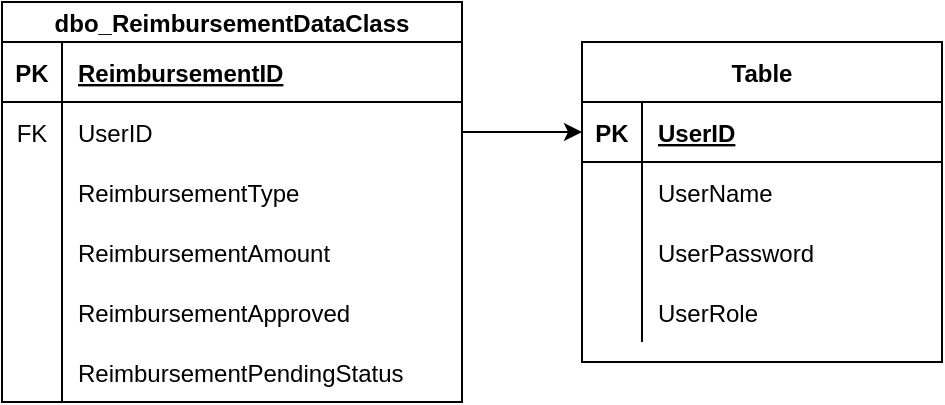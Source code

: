 <mxfile>
    <diagram id="iQbYErhL_wCU91PUlKtS" name="Page-1">
        <mxGraphModel dx="735" dy="617" grid="1" gridSize="10" guides="1" tooltips="1" connect="1" arrows="1" fold="1" page="1" pageScale="1" pageWidth="850" pageHeight="1100" math="0" shadow="0">
            <root>
                <mxCell id="0"/>
                <mxCell id="1" parent="0"/>
                <mxCell id="G9FqmmrjZhzAi7PxQEaW-1" value="dbo_ReimbursementDataClass" style="shape=table;startSize=20;container=1;collapsible=1;childLayout=tableLayout;fixedRows=1;rowLines=0;fontStyle=1;align=center;resizeLast=1;strokeWidth=1;" parent="1" vertex="1">
                    <mxGeometry x="170" y="80" width="230" height="200" as="geometry"/>
                </mxCell>
                <mxCell id="G9FqmmrjZhzAi7PxQEaW-2" value="" style="shape=partialRectangle;collapsible=0;dropTarget=0;pointerEvents=0;fillColor=none;top=0;left=0;bottom=1;right=0;points=[[0,0.5],[1,0.5]];portConstraint=eastwest;" parent="G9FqmmrjZhzAi7PxQEaW-1" vertex="1">
                    <mxGeometry y="20" width="230" height="30" as="geometry"/>
                </mxCell>
                <mxCell id="G9FqmmrjZhzAi7PxQEaW-3" value="PK" style="shape=partialRectangle;connectable=0;fillColor=none;top=0;left=0;bottom=0;right=0;fontStyle=1;overflow=hidden;" parent="G9FqmmrjZhzAi7PxQEaW-2" vertex="1">
                    <mxGeometry width="30" height="30" as="geometry">
                        <mxRectangle width="30" height="30" as="alternateBounds"/>
                    </mxGeometry>
                </mxCell>
                <mxCell id="G9FqmmrjZhzAi7PxQEaW-4" value="ReimbursementID" style="shape=partialRectangle;connectable=0;fillColor=none;top=0;left=0;bottom=0;right=0;align=left;spacingLeft=6;fontStyle=5;overflow=hidden;" parent="G9FqmmrjZhzAi7PxQEaW-2" vertex="1">
                    <mxGeometry x="30" width="200" height="30" as="geometry">
                        <mxRectangle width="200" height="30" as="alternateBounds"/>
                    </mxGeometry>
                </mxCell>
                <mxCell id="G9FqmmrjZhzAi7PxQEaW-5" value="" style="shape=partialRectangle;collapsible=0;dropTarget=0;pointerEvents=0;fillColor=none;top=0;left=0;bottom=0;right=0;points=[[0,0.5],[1,0.5]];portConstraint=eastwest;" parent="G9FqmmrjZhzAi7PxQEaW-1" vertex="1">
                    <mxGeometry y="50" width="230" height="30" as="geometry"/>
                </mxCell>
                <mxCell id="G9FqmmrjZhzAi7PxQEaW-6" value="" style="shape=partialRectangle;connectable=0;fillColor=none;top=0;left=0;bottom=0;right=0;editable=1;overflow=hidden;" parent="G9FqmmrjZhzAi7PxQEaW-5" vertex="1">
                    <mxGeometry width="30" height="30" as="geometry">
                        <mxRectangle width="30" height="30" as="alternateBounds"/>
                    </mxGeometry>
                </mxCell>
                <mxCell id="G9FqmmrjZhzAi7PxQEaW-7" value="UserID" style="shape=partialRectangle;connectable=0;fillColor=none;top=0;left=0;bottom=0;right=0;align=left;spacingLeft=6;overflow=hidden;" parent="G9FqmmrjZhzAi7PxQEaW-5" vertex="1">
                    <mxGeometry x="30" width="200" height="30" as="geometry">
                        <mxRectangle width="200" height="30" as="alternateBounds"/>
                    </mxGeometry>
                </mxCell>
                <mxCell id="G9FqmmrjZhzAi7PxQEaW-8" value="" style="shape=partialRectangle;collapsible=0;dropTarget=0;pointerEvents=0;fillColor=none;top=0;left=0;bottom=0;right=0;points=[[0,0.5],[1,0.5]];portConstraint=eastwest;" parent="G9FqmmrjZhzAi7PxQEaW-1" vertex="1">
                    <mxGeometry y="80" width="230" height="30" as="geometry"/>
                </mxCell>
                <mxCell id="G9FqmmrjZhzAi7PxQEaW-9" value="" style="shape=partialRectangle;connectable=0;fillColor=none;top=0;left=0;bottom=0;right=0;editable=1;overflow=hidden;" parent="G9FqmmrjZhzAi7PxQEaW-8" vertex="1">
                    <mxGeometry width="30" height="30" as="geometry">
                        <mxRectangle width="30" height="30" as="alternateBounds"/>
                    </mxGeometry>
                </mxCell>
                <mxCell id="G9FqmmrjZhzAi7PxQEaW-10" value="ReimbursementType" style="shape=partialRectangle;connectable=0;fillColor=none;top=0;left=0;bottom=0;right=0;align=left;spacingLeft=6;overflow=hidden;" parent="G9FqmmrjZhzAi7PxQEaW-8" vertex="1">
                    <mxGeometry x="30" width="200" height="30" as="geometry">
                        <mxRectangle width="200" height="30" as="alternateBounds"/>
                    </mxGeometry>
                </mxCell>
                <mxCell id="G9FqmmrjZhzAi7PxQEaW-11" value="" style="shape=partialRectangle;collapsible=0;dropTarget=0;pointerEvents=0;fillColor=none;top=0;left=0;bottom=0;right=0;points=[[0,0.5],[1,0.5]];portConstraint=eastwest;" parent="G9FqmmrjZhzAi7PxQEaW-1" vertex="1">
                    <mxGeometry y="110" width="230" height="30" as="geometry"/>
                </mxCell>
                <mxCell id="G9FqmmrjZhzAi7PxQEaW-12" value="" style="shape=partialRectangle;connectable=0;fillColor=none;top=0;left=0;bottom=0;right=0;editable=1;overflow=hidden;" parent="G9FqmmrjZhzAi7PxQEaW-11" vertex="1">
                    <mxGeometry width="30" height="30" as="geometry">
                        <mxRectangle width="30" height="30" as="alternateBounds"/>
                    </mxGeometry>
                </mxCell>
                <mxCell id="G9FqmmrjZhzAi7PxQEaW-13" value="ReimbursementAmount" style="shape=partialRectangle;connectable=0;fillColor=none;top=0;left=0;bottom=0;right=0;align=left;spacingLeft=6;overflow=hidden;" parent="G9FqmmrjZhzAi7PxQEaW-11" vertex="1">
                    <mxGeometry x="30" width="200" height="30" as="geometry">
                        <mxRectangle width="200" height="30" as="alternateBounds"/>
                    </mxGeometry>
                </mxCell>
                <mxCell id="G9FqmmrjZhzAi7PxQEaW-54" value="" style="shape=tableRow;horizontal=0;startSize=0;swimlaneHead=0;swimlaneBody=0;fillColor=none;collapsible=0;dropTarget=0;points=[[0,0.5],[1,0.5]];portConstraint=eastwest;top=0;left=0;right=0;bottom=0;" parent="G9FqmmrjZhzAi7PxQEaW-1" vertex="1">
                    <mxGeometry y="140" width="230" height="30" as="geometry"/>
                </mxCell>
                <mxCell id="G9FqmmrjZhzAi7PxQEaW-55" value="" style="shape=partialRectangle;connectable=0;fillColor=none;top=0;left=0;bottom=0;right=0;editable=1;overflow=hidden;" parent="G9FqmmrjZhzAi7PxQEaW-54" vertex="1">
                    <mxGeometry width="30" height="30" as="geometry">
                        <mxRectangle width="30" height="30" as="alternateBounds"/>
                    </mxGeometry>
                </mxCell>
                <mxCell id="G9FqmmrjZhzAi7PxQEaW-56" value="ReimbursementApproved" style="shape=partialRectangle;connectable=0;fillColor=none;top=0;left=0;bottom=0;right=0;align=left;spacingLeft=6;overflow=hidden;strokeWidth=1;" parent="G9FqmmrjZhzAi7PxQEaW-54" vertex="1">
                    <mxGeometry x="30" width="200" height="30" as="geometry">
                        <mxRectangle width="200" height="30" as="alternateBounds"/>
                    </mxGeometry>
                </mxCell>
                <mxCell id="G9FqmmrjZhzAi7PxQEaW-58" value="" style="shape=tableRow;horizontal=0;startSize=0;swimlaneHead=0;swimlaneBody=0;fillColor=none;collapsible=0;dropTarget=0;points=[[0,0.5],[1,0.5]];portConstraint=eastwest;top=0;left=0;right=0;bottom=0;" parent="G9FqmmrjZhzAi7PxQEaW-1" vertex="1">
                    <mxGeometry y="170" width="230" height="30" as="geometry"/>
                </mxCell>
                <mxCell id="G9FqmmrjZhzAi7PxQEaW-59" value="" style="shape=partialRectangle;connectable=0;fillColor=none;top=0;left=0;bottom=0;right=0;editable=1;overflow=hidden;" parent="G9FqmmrjZhzAi7PxQEaW-58" vertex="1">
                    <mxGeometry width="30" height="30" as="geometry">
                        <mxRectangle width="30" height="30" as="alternateBounds"/>
                    </mxGeometry>
                </mxCell>
                <mxCell id="G9FqmmrjZhzAi7PxQEaW-60" value="ReimbursementPendingStatus" style="shape=partialRectangle;connectable=0;fillColor=none;top=0;left=0;bottom=0;right=0;align=left;spacingLeft=6;overflow=hidden;" parent="G9FqmmrjZhzAi7PxQEaW-58" vertex="1">
                    <mxGeometry x="30" width="200" height="30" as="geometry">
                        <mxRectangle width="200" height="30" as="alternateBounds"/>
                    </mxGeometry>
                </mxCell>
                <mxCell id="G9FqmmrjZhzAi7PxQEaW-14" value="Table" style="shape=table;startSize=30;container=1;collapsible=1;childLayout=tableLayout;fixedRows=1;rowLines=0;fontStyle=1;align=center;resizeLast=1;" parent="1" vertex="1">
                    <mxGeometry x="460" y="100" width="180" height="160" as="geometry"/>
                </mxCell>
                <mxCell id="G9FqmmrjZhzAi7PxQEaW-15" value="" style="shape=partialRectangle;collapsible=0;dropTarget=0;pointerEvents=0;fillColor=none;top=0;left=0;bottom=1;right=0;points=[[0,0.5],[1,0.5]];portConstraint=eastwest;" parent="G9FqmmrjZhzAi7PxQEaW-14" vertex="1">
                    <mxGeometry y="30" width="180" height="30" as="geometry"/>
                </mxCell>
                <mxCell id="G9FqmmrjZhzAi7PxQEaW-16" value="PK" style="shape=partialRectangle;connectable=0;fillColor=none;top=0;left=0;bottom=0;right=0;fontStyle=1;overflow=hidden;" parent="G9FqmmrjZhzAi7PxQEaW-15" vertex="1">
                    <mxGeometry width="30" height="30" as="geometry">
                        <mxRectangle width="30" height="30" as="alternateBounds"/>
                    </mxGeometry>
                </mxCell>
                <mxCell id="G9FqmmrjZhzAi7PxQEaW-17" value="UserID" style="shape=partialRectangle;connectable=0;fillColor=none;top=0;left=0;bottom=0;right=0;align=left;spacingLeft=6;fontStyle=5;overflow=hidden;" parent="G9FqmmrjZhzAi7PxQEaW-15" vertex="1">
                    <mxGeometry x="30" width="150" height="30" as="geometry">
                        <mxRectangle width="150" height="30" as="alternateBounds"/>
                    </mxGeometry>
                </mxCell>
                <mxCell id="G9FqmmrjZhzAi7PxQEaW-18" value="" style="shape=partialRectangle;collapsible=0;dropTarget=0;pointerEvents=0;fillColor=none;top=0;left=0;bottom=0;right=0;points=[[0,0.5],[1,0.5]];portConstraint=eastwest;" parent="G9FqmmrjZhzAi7PxQEaW-14" vertex="1">
                    <mxGeometry y="60" width="180" height="30" as="geometry"/>
                </mxCell>
                <mxCell id="G9FqmmrjZhzAi7PxQEaW-19" value="" style="shape=partialRectangle;connectable=0;fillColor=none;top=0;left=0;bottom=0;right=0;editable=1;overflow=hidden;" parent="G9FqmmrjZhzAi7PxQEaW-18" vertex="1">
                    <mxGeometry width="30" height="30" as="geometry">
                        <mxRectangle width="30" height="30" as="alternateBounds"/>
                    </mxGeometry>
                </mxCell>
                <mxCell id="G9FqmmrjZhzAi7PxQEaW-20" value="UserName" style="shape=partialRectangle;connectable=0;fillColor=none;top=0;left=0;bottom=0;right=0;align=left;spacingLeft=6;overflow=hidden;" parent="G9FqmmrjZhzAi7PxQEaW-18" vertex="1">
                    <mxGeometry x="30" width="150" height="30" as="geometry">
                        <mxRectangle width="150" height="30" as="alternateBounds"/>
                    </mxGeometry>
                </mxCell>
                <mxCell id="G9FqmmrjZhzAi7PxQEaW-21" value="" style="shape=partialRectangle;collapsible=0;dropTarget=0;pointerEvents=0;fillColor=none;top=0;left=0;bottom=0;right=0;points=[[0,0.5],[1,0.5]];portConstraint=eastwest;" parent="G9FqmmrjZhzAi7PxQEaW-14" vertex="1">
                    <mxGeometry y="90" width="180" height="30" as="geometry"/>
                </mxCell>
                <mxCell id="G9FqmmrjZhzAi7PxQEaW-22" value="" style="shape=partialRectangle;connectable=0;fillColor=none;top=0;left=0;bottom=0;right=0;editable=1;overflow=hidden;" parent="G9FqmmrjZhzAi7PxQEaW-21" vertex="1">
                    <mxGeometry width="30" height="30" as="geometry">
                        <mxRectangle width="30" height="30" as="alternateBounds"/>
                    </mxGeometry>
                </mxCell>
                <mxCell id="G9FqmmrjZhzAi7PxQEaW-23" value="UserPassword" style="shape=partialRectangle;connectable=0;fillColor=none;top=0;left=0;bottom=0;right=0;align=left;spacingLeft=6;overflow=hidden;" parent="G9FqmmrjZhzAi7PxQEaW-21" vertex="1">
                    <mxGeometry x="30" width="150" height="30" as="geometry">
                        <mxRectangle width="150" height="30" as="alternateBounds"/>
                    </mxGeometry>
                </mxCell>
                <mxCell id="G9FqmmrjZhzAi7PxQEaW-24" value="" style="shape=partialRectangle;collapsible=0;dropTarget=0;pointerEvents=0;fillColor=none;top=0;left=0;bottom=0;right=0;points=[[0,0.5],[1,0.5]];portConstraint=eastwest;" parent="G9FqmmrjZhzAi7PxQEaW-14" vertex="1">
                    <mxGeometry y="120" width="180" height="30" as="geometry"/>
                </mxCell>
                <mxCell id="G9FqmmrjZhzAi7PxQEaW-25" value="" style="shape=partialRectangle;connectable=0;fillColor=none;top=0;left=0;bottom=0;right=0;editable=1;overflow=hidden;" parent="G9FqmmrjZhzAi7PxQEaW-24" vertex="1">
                    <mxGeometry width="30" height="30" as="geometry">
                        <mxRectangle width="30" height="30" as="alternateBounds"/>
                    </mxGeometry>
                </mxCell>
                <mxCell id="G9FqmmrjZhzAi7PxQEaW-26" value="UserRole" style="shape=partialRectangle;connectable=0;fillColor=none;top=0;left=0;bottom=0;right=0;align=left;spacingLeft=6;overflow=hidden;" parent="G9FqmmrjZhzAi7PxQEaW-24" vertex="1">
                    <mxGeometry x="30" width="150" height="30" as="geometry">
                        <mxRectangle width="150" height="30" as="alternateBounds"/>
                    </mxGeometry>
                </mxCell>
                <mxCell id="G9FqmmrjZhzAi7PxQEaW-61" style="edgeStyle=orthogonalEdgeStyle;rounded=0;orthogonalLoop=1;jettySize=auto;html=1;exitX=1;exitY=0.5;exitDx=0;exitDy=0;entryX=0;entryY=0.5;entryDx=0;entryDy=0;" parent="1" source="G9FqmmrjZhzAi7PxQEaW-5" target="G9FqmmrjZhzAi7PxQEaW-15" edge="1">
                    <mxGeometry relative="1" as="geometry"/>
                </mxCell>
                <mxCell id="G9FqmmrjZhzAi7PxQEaW-66" value="FK" style="shape=partialRectangle;connectable=0;fillColor=none;top=0;left=0;bottom=0;right=0;fontStyle=0;overflow=hidden;" parent="1" vertex="1">
                    <mxGeometry x="170" y="130" width="30" height="30" as="geometry">
                        <mxRectangle width="30" height="30" as="alternateBounds"/>
                    </mxGeometry>
                </mxCell>
            </root>
        </mxGraphModel>
    </diagram>
</mxfile>